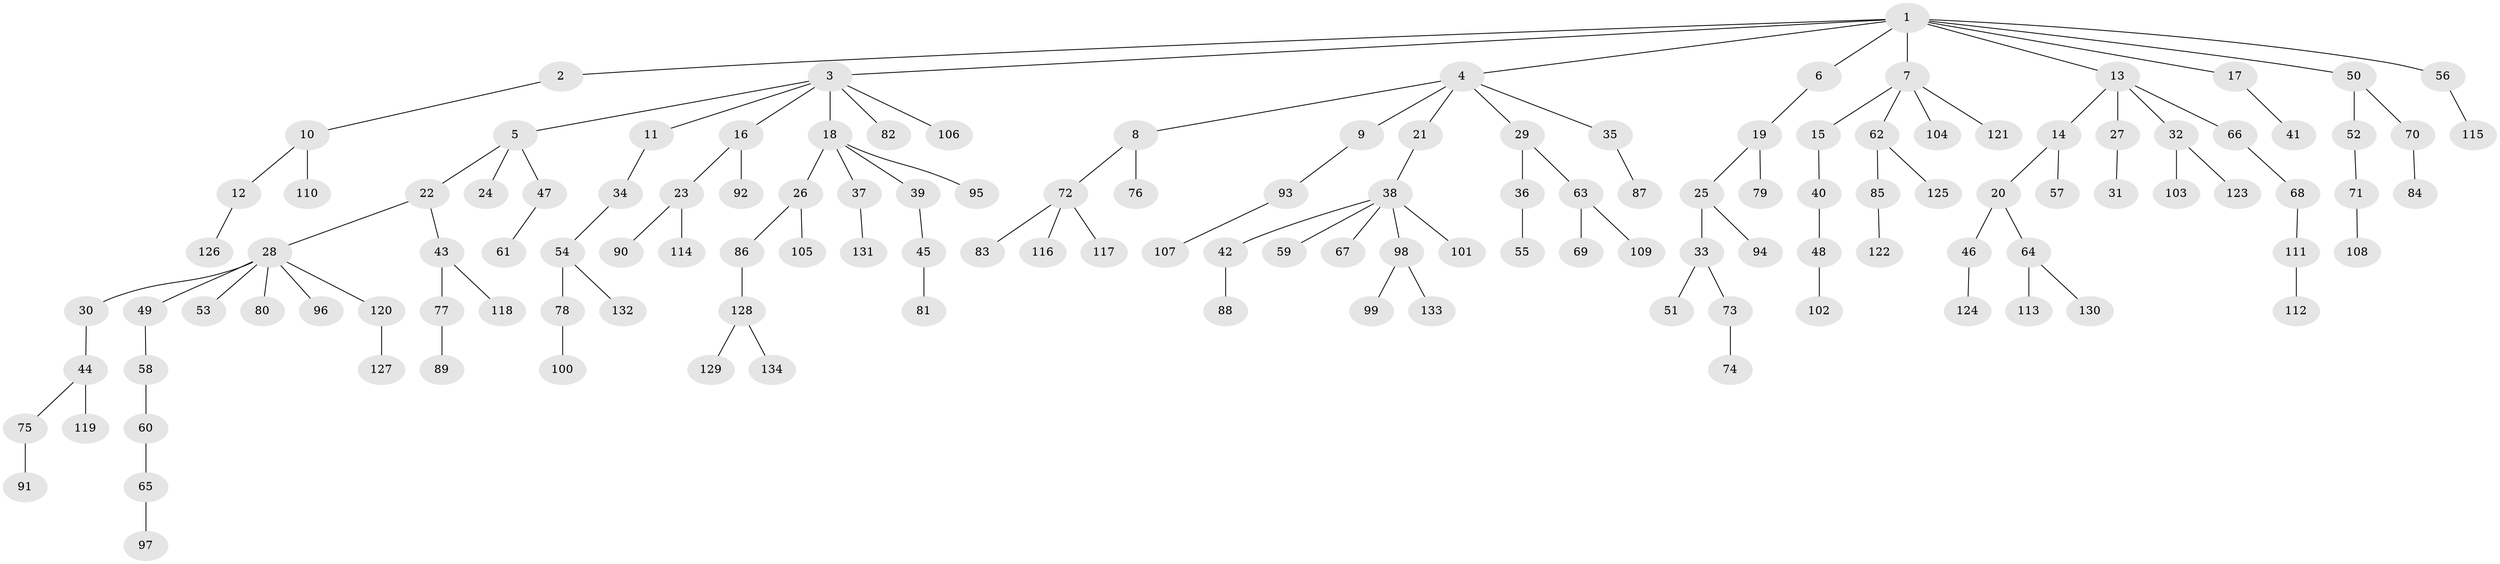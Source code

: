 // coarse degree distribution, {9: 0.011764705882352941, 6: 0.023529411764705882, 3: 0.10588235294117647, 4: 0.023529411764705882, 2: 0.27058823529411763, 1: 0.5176470588235295, 5: 0.03529411764705882, 7: 0.011764705882352941}
// Generated by graph-tools (version 1.1) at 2025/24/03/03/25 07:24:08]
// undirected, 134 vertices, 133 edges
graph export_dot {
graph [start="1"]
  node [color=gray90,style=filled];
  1;
  2;
  3;
  4;
  5;
  6;
  7;
  8;
  9;
  10;
  11;
  12;
  13;
  14;
  15;
  16;
  17;
  18;
  19;
  20;
  21;
  22;
  23;
  24;
  25;
  26;
  27;
  28;
  29;
  30;
  31;
  32;
  33;
  34;
  35;
  36;
  37;
  38;
  39;
  40;
  41;
  42;
  43;
  44;
  45;
  46;
  47;
  48;
  49;
  50;
  51;
  52;
  53;
  54;
  55;
  56;
  57;
  58;
  59;
  60;
  61;
  62;
  63;
  64;
  65;
  66;
  67;
  68;
  69;
  70;
  71;
  72;
  73;
  74;
  75;
  76;
  77;
  78;
  79;
  80;
  81;
  82;
  83;
  84;
  85;
  86;
  87;
  88;
  89;
  90;
  91;
  92;
  93;
  94;
  95;
  96;
  97;
  98;
  99;
  100;
  101;
  102;
  103;
  104;
  105;
  106;
  107;
  108;
  109;
  110;
  111;
  112;
  113;
  114;
  115;
  116;
  117;
  118;
  119;
  120;
  121;
  122;
  123;
  124;
  125;
  126;
  127;
  128;
  129;
  130;
  131;
  132;
  133;
  134;
  1 -- 2;
  1 -- 3;
  1 -- 4;
  1 -- 6;
  1 -- 7;
  1 -- 13;
  1 -- 17;
  1 -- 50;
  1 -- 56;
  2 -- 10;
  3 -- 5;
  3 -- 11;
  3 -- 16;
  3 -- 18;
  3 -- 82;
  3 -- 106;
  4 -- 8;
  4 -- 9;
  4 -- 21;
  4 -- 29;
  4 -- 35;
  5 -- 22;
  5 -- 24;
  5 -- 47;
  6 -- 19;
  7 -- 15;
  7 -- 62;
  7 -- 104;
  7 -- 121;
  8 -- 72;
  8 -- 76;
  9 -- 93;
  10 -- 12;
  10 -- 110;
  11 -- 34;
  12 -- 126;
  13 -- 14;
  13 -- 27;
  13 -- 32;
  13 -- 66;
  14 -- 20;
  14 -- 57;
  15 -- 40;
  16 -- 23;
  16 -- 92;
  17 -- 41;
  18 -- 26;
  18 -- 37;
  18 -- 39;
  18 -- 95;
  19 -- 25;
  19 -- 79;
  20 -- 46;
  20 -- 64;
  21 -- 38;
  22 -- 28;
  22 -- 43;
  23 -- 90;
  23 -- 114;
  25 -- 33;
  25 -- 94;
  26 -- 86;
  26 -- 105;
  27 -- 31;
  28 -- 30;
  28 -- 49;
  28 -- 53;
  28 -- 80;
  28 -- 96;
  28 -- 120;
  29 -- 36;
  29 -- 63;
  30 -- 44;
  32 -- 103;
  32 -- 123;
  33 -- 51;
  33 -- 73;
  34 -- 54;
  35 -- 87;
  36 -- 55;
  37 -- 131;
  38 -- 42;
  38 -- 59;
  38 -- 67;
  38 -- 98;
  38 -- 101;
  39 -- 45;
  40 -- 48;
  42 -- 88;
  43 -- 77;
  43 -- 118;
  44 -- 75;
  44 -- 119;
  45 -- 81;
  46 -- 124;
  47 -- 61;
  48 -- 102;
  49 -- 58;
  50 -- 52;
  50 -- 70;
  52 -- 71;
  54 -- 78;
  54 -- 132;
  56 -- 115;
  58 -- 60;
  60 -- 65;
  62 -- 85;
  62 -- 125;
  63 -- 69;
  63 -- 109;
  64 -- 113;
  64 -- 130;
  65 -- 97;
  66 -- 68;
  68 -- 111;
  70 -- 84;
  71 -- 108;
  72 -- 83;
  72 -- 116;
  72 -- 117;
  73 -- 74;
  75 -- 91;
  77 -- 89;
  78 -- 100;
  85 -- 122;
  86 -- 128;
  93 -- 107;
  98 -- 99;
  98 -- 133;
  111 -- 112;
  120 -- 127;
  128 -- 129;
  128 -- 134;
}
